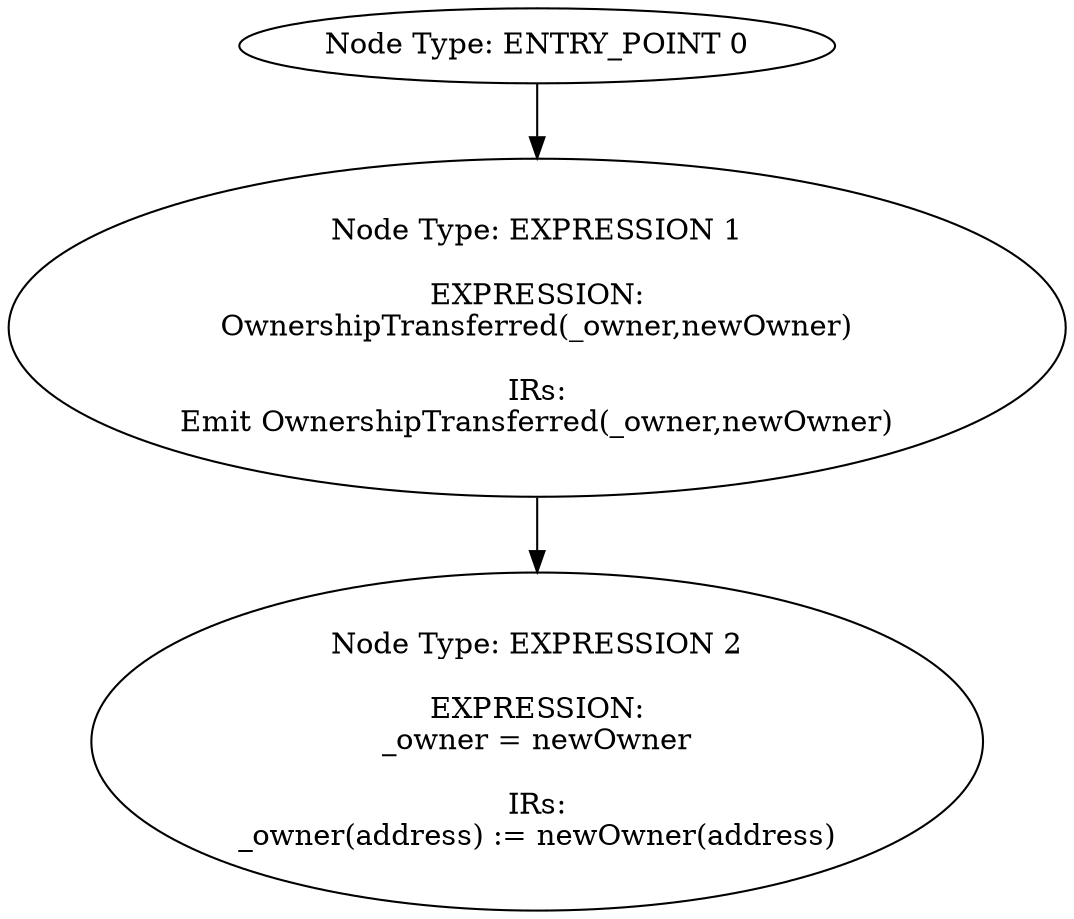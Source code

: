 digraph{
0[label="Node Type: ENTRY_POINT 0
"];
0->1;
1[label="Node Type: EXPRESSION 1

EXPRESSION:
OwnershipTransferred(_owner,newOwner)

IRs:
Emit OwnershipTransferred(_owner,newOwner)"];
1->2;
2[label="Node Type: EXPRESSION 2

EXPRESSION:
_owner = newOwner

IRs:
_owner(address) := newOwner(address)"];
}
